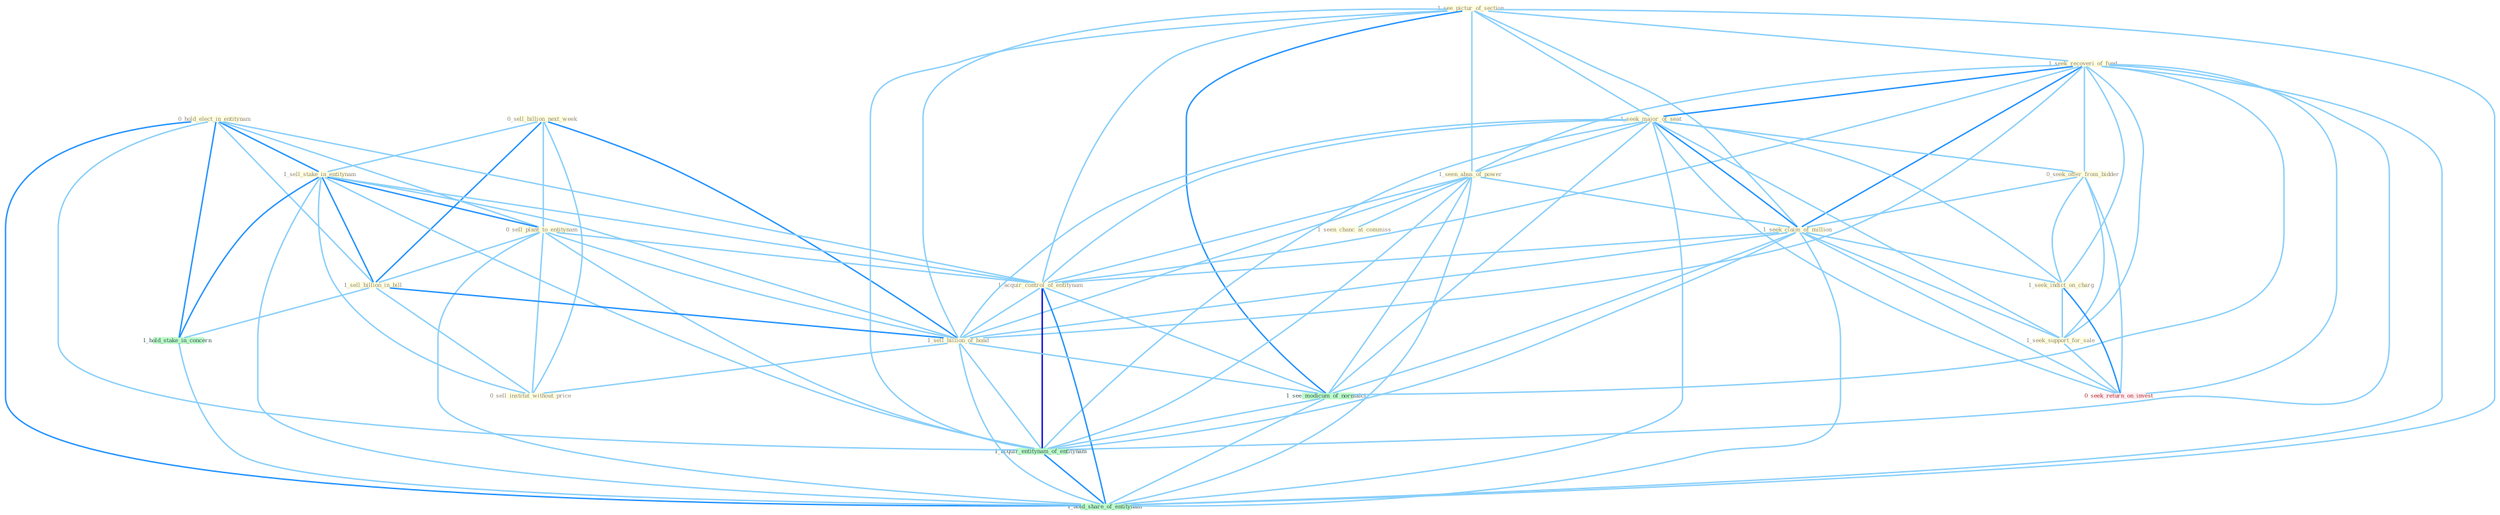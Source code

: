 Graph G{ 
    node
    [shape=polygon,style=filled,width=.5,height=.06,color="#BDFCC9",fixedsize=true,fontsize=4,
    fontcolor="#2f4f4f"];
    {node
    [color="#ffffe0", fontcolor="#8b7d6b"] "0_sell_billion_next_week " "0_hold_elect_in_entitynam " "1_sell_stake_in_entitynam " "1_see_pictur_of_section " "1_seek_recoveri_of_fund " "1_seek_major_of_seat " "0_seek_offer_from_bidder " "1_seen_abus_of_power " "1_seek_claim_of_million " "0_sell_plant_to_entitynam " "1_seen_chanc_at_commiss " "1_seek_indict_on_charg " "1_seek_support_for_sale " "1_sell_billion_in_bill " "1_acquir_control_of_entitynam " "1_sell_billion_of_bond " "0_sell_institut_without_price "}
{node [color="#fff0f5", fontcolor="#b22222"] "0_seek_return_on_invest "}
edge [color="#B0E2FF"];

	"0_sell_billion_next_week " -- "1_sell_stake_in_entitynam " [w="1", color="#87cefa" ];
	"0_sell_billion_next_week " -- "0_sell_plant_to_entitynam " [w="1", color="#87cefa" ];
	"0_sell_billion_next_week " -- "1_sell_billion_in_bill " [w="2", color="#1e90ff" , len=0.8];
	"0_sell_billion_next_week " -- "1_sell_billion_of_bond " [w="2", color="#1e90ff" , len=0.8];
	"0_sell_billion_next_week " -- "0_sell_institut_without_price " [w="1", color="#87cefa" ];
	"0_hold_elect_in_entitynam " -- "1_sell_stake_in_entitynam " [w="2", color="#1e90ff" , len=0.8];
	"0_hold_elect_in_entitynam " -- "0_sell_plant_to_entitynam " [w="1", color="#87cefa" ];
	"0_hold_elect_in_entitynam " -- "1_sell_billion_in_bill " [w="1", color="#87cefa" ];
	"0_hold_elect_in_entitynam " -- "1_acquir_control_of_entitynam " [w="1", color="#87cefa" ];
	"0_hold_elect_in_entitynam " -- "1_hold_stake_in_concern " [w="2", color="#1e90ff" , len=0.8];
	"0_hold_elect_in_entitynam " -- "1_acquir_entitynam_of_entitynam " [w="1", color="#87cefa" ];
	"0_hold_elect_in_entitynam " -- "1_hold_share_of_entitynam " [w="2", color="#1e90ff" , len=0.8];
	"1_sell_stake_in_entitynam " -- "0_sell_plant_to_entitynam " [w="2", color="#1e90ff" , len=0.8];
	"1_sell_stake_in_entitynam " -- "1_sell_billion_in_bill " [w="2", color="#1e90ff" , len=0.8];
	"1_sell_stake_in_entitynam " -- "1_acquir_control_of_entitynam " [w="1", color="#87cefa" ];
	"1_sell_stake_in_entitynam " -- "1_sell_billion_of_bond " [w="1", color="#87cefa" ];
	"1_sell_stake_in_entitynam " -- "0_sell_institut_without_price " [w="1", color="#87cefa" ];
	"1_sell_stake_in_entitynam " -- "1_hold_stake_in_concern " [w="2", color="#1e90ff" , len=0.8];
	"1_sell_stake_in_entitynam " -- "1_acquir_entitynam_of_entitynam " [w="1", color="#87cefa" ];
	"1_sell_stake_in_entitynam " -- "1_hold_share_of_entitynam " [w="1", color="#87cefa" ];
	"1_see_pictur_of_section " -- "1_seek_recoveri_of_fund " [w="1", color="#87cefa" ];
	"1_see_pictur_of_section " -- "1_seek_major_of_seat " [w="1", color="#87cefa" ];
	"1_see_pictur_of_section " -- "1_seen_abus_of_power " [w="1", color="#87cefa" ];
	"1_see_pictur_of_section " -- "1_seek_claim_of_million " [w="1", color="#87cefa" ];
	"1_see_pictur_of_section " -- "1_acquir_control_of_entitynam " [w="1", color="#87cefa" ];
	"1_see_pictur_of_section " -- "1_sell_billion_of_bond " [w="1", color="#87cefa" ];
	"1_see_pictur_of_section " -- "1_see_modicum_of_normalci " [w="2", color="#1e90ff" , len=0.8];
	"1_see_pictur_of_section " -- "1_acquir_entitynam_of_entitynam " [w="1", color="#87cefa" ];
	"1_see_pictur_of_section " -- "1_hold_share_of_entitynam " [w="1", color="#87cefa" ];
	"1_seek_recoveri_of_fund " -- "1_seek_major_of_seat " [w="2", color="#1e90ff" , len=0.8];
	"1_seek_recoveri_of_fund " -- "0_seek_offer_from_bidder " [w="1", color="#87cefa" ];
	"1_seek_recoveri_of_fund " -- "1_seen_abus_of_power " [w="1", color="#87cefa" ];
	"1_seek_recoveri_of_fund " -- "1_seek_claim_of_million " [w="2", color="#1e90ff" , len=0.8];
	"1_seek_recoveri_of_fund " -- "1_seek_indict_on_charg " [w="1", color="#87cefa" ];
	"1_seek_recoveri_of_fund " -- "1_seek_support_for_sale " [w="1", color="#87cefa" ];
	"1_seek_recoveri_of_fund " -- "1_acquir_control_of_entitynam " [w="1", color="#87cefa" ];
	"1_seek_recoveri_of_fund " -- "1_sell_billion_of_bond " [w="1", color="#87cefa" ];
	"1_seek_recoveri_of_fund " -- "0_seek_return_on_invest " [w="1", color="#87cefa" ];
	"1_seek_recoveri_of_fund " -- "1_see_modicum_of_normalci " [w="1", color="#87cefa" ];
	"1_seek_recoveri_of_fund " -- "1_acquir_entitynam_of_entitynam " [w="1", color="#87cefa" ];
	"1_seek_recoveri_of_fund " -- "1_hold_share_of_entitynam " [w="1", color="#87cefa" ];
	"1_seek_major_of_seat " -- "0_seek_offer_from_bidder " [w="1", color="#87cefa" ];
	"1_seek_major_of_seat " -- "1_seen_abus_of_power " [w="1", color="#87cefa" ];
	"1_seek_major_of_seat " -- "1_seek_claim_of_million " [w="2", color="#1e90ff" , len=0.8];
	"1_seek_major_of_seat " -- "1_seek_indict_on_charg " [w="1", color="#87cefa" ];
	"1_seek_major_of_seat " -- "1_seek_support_for_sale " [w="1", color="#87cefa" ];
	"1_seek_major_of_seat " -- "1_acquir_control_of_entitynam " [w="1", color="#87cefa" ];
	"1_seek_major_of_seat " -- "1_sell_billion_of_bond " [w="1", color="#87cefa" ];
	"1_seek_major_of_seat " -- "0_seek_return_on_invest " [w="1", color="#87cefa" ];
	"1_seek_major_of_seat " -- "1_see_modicum_of_normalci " [w="1", color="#87cefa" ];
	"1_seek_major_of_seat " -- "1_acquir_entitynam_of_entitynam " [w="1", color="#87cefa" ];
	"1_seek_major_of_seat " -- "1_hold_share_of_entitynam " [w="1", color="#87cefa" ];
	"0_seek_offer_from_bidder " -- "1_seek_claim_of_million " [w="1", color="#87cefa" ];
	"0_seek_offer_from_bidder " -- "1_seek_indict_on_charg " [w="1", color="#87cefa" ];
	"0_seek_offer_from_bidder " -- "1_seek_support_for_sale " [w="1", color="#87cefa" ];
	"0_seek_offer_from_bidder " -- "0_seek_return_on_invest " [w="1", color="#87cefa" ];
	"1_seen_abus_of_power " -- "1_seek_claim_of_million " [w="1", color="#87cefa" ];
	"1_seen_abus_of_power " -- "1_seen_chanc_at_commiss " [w="1", color="#87cefa" ];
	"1_seen_abus_of_power " -- "1_acquir_control_of_entitynam " [w="1", color="#87cefa" ];
	"1_seen_abus_of_power " -- "1_sell_billion_of_bond " [w="1", color="#87cefa" ];
	"1_seen_abus_of_power " -- "1_see_modicum_of_normalci " [w="1", color="#87cefa" ];
	"1_seen_abus_of_power " -- "1_acquir_entitynam_of_entitynam " [w="1", color="#87cefa" ];
	"1_seen_abus_of_power " -- "1_hold_share_of_entitynam " [w="1", color="#87cefa" ];
	"1_seek_claim_of_million " -- "1_seek_indict_on_charg " [w="1", color="#87cefa" ];
	"1_seek_claim_of_million " -- "1_seek_support_for_sale " [w="1", color="#87cefa" ];
	"1_seek_claim_of_million " -- "1_acquir_control_of_entitynam " [w="1", color="#87cefa" ];
	"1_seek_claim_of_million " -- "1_sell_billion_of_bond " [w="1", color="#87cefa" ];
	"1_seek_claim_of_million " -- "0_seek_return_on_invest " [w="1", color="#87cefa" ];
	"1_seek_claim_of_million " -- "1_see_modicum_of_normalci " [w="1", color="#87cefa" ];
	"1_seek_claim_of_million " -- "1_acquir_entitynam_of_entitynam " [w="1", color="#87cefa" ];
	"1_seek_claim_of_million " -- "1_hold_share_of_entitynam " [w="1", color="#87cefa" ];
	"0_sell_plant_to_entitynam " -- "1_sell_billion_in_bill " [w="1", color="#87cefa" ];
	"0_sell_plant_to_entitynam " -- "1_acquir_control_of_entitynam " [w="1", color="#87cefa" ];
	"0_sell_plant_to_entitynam " -- "1_sell_billion_of_bond " [w="1", color="#87cefa" ];
	"0_sell_plant_to_entitynam " -- "0_sell_institut_without_price " [w="1", color="#87cefa" ];
	"0_sell_plant_to_entitynam " -- "1_acquir_entitynam_of_entitynam " [w="1", color="#87cefa" ];
	"0_sell_plant_to_entitynam " -- "1_hold_share_of_entitynam " [w="1", color="#87cefa" ];
	"1_seek_indict_on_charg " -- "1_seek_support_for_sale " [w="1", color="#87cefa" ];
	"1_seek_indict_on_charg " -- "0_seek_return_on_invest " [w="2", color="#1e90ff" , len=0.8];
	"1_seek_support_for_sale " -- "0_seek_return_on_invest " [w="1", color="#87cefa" ];
	"1_sell_billion_in_bill " -- "1_sell_billion_of_bond " [w="2", color="#1e90ff" , len=0.8];
	"1_sell_billion_in_bill " -- "0_sell_institut_without_price " [w="1", color="#87cefa" ];
	"1_sell_billion_in_bill " -- "1_hold_stake_in_concern " [w="1", color="#87cefa" ];
	"1_acquir_control_of_entitynam " -- "1_sell_billion_of_bond " [w="1", color="#87cefa" ];
	"1_acquir_control_of_entitynam " -- "1_see_modicum_of_normalci " [w="1", color="#87cefa" ];
	"1_acquir_control_of_entitynam " -- "1_acquir_entitynam_of_entitynam " [w="3", color="#0000cd" , len=0.6];
	"1_acquir_control_of_entitynam " -- "1_hold_share_of_entitynam " [w="2", color="#1e90ff" , len=0.8];
	"1_sell_billion_of_bond " -- "0_sell_institut_without_price " [w="1", color="#87cefa" ];
	"1_sell_billion_of_bond " -- "1_see_modicum_of_normalci " [w="1", color="#87cefa" ];
	"1_sell_billion_of_bond " -- "1_acquir_entitynam_of_entitynam " [w="1", color="#87cefa" ];
	"1_sell_billion_of_bond " -- "1_hold_share_of_entitynam " [w="1", color="#87cefa" ];
	"1_hold_stake_in_concern " -- "1_hold_share_of_entitynam " [w="1", color="#87cefa" ];
	"1_see_modicum_of_normalci " -- "1_acquir_entitynam_of_entitynam " [w="1", color="#87cefa" ];
	"1_see_modicum_of_normalci " -- "1_hold_share_of_entitynam " [w="1", color="#87cefa" ];
	"1_acquir_entitynam_of_entitynam " -- "1_hold_share_of_entitynam " [w="2", color="#1e90ff" , len=0.8];
}